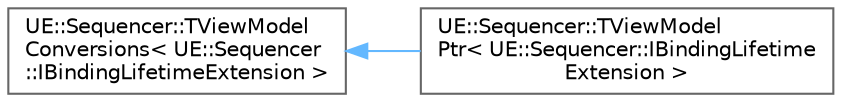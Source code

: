 digraph "Graphical Class Hierarchy"
{
 // INTERACTIVE_SVG=YES
 // LATEX_PDF_SIZE
  bgcolor="transparent";
  edge [fontname=Helvetica,fontsize=10,labelfontname=Helvetica,labelfontsize=10];
  node [fontname=Helvetica,fontsize=10,shape=box,height=0.2,width=0.4];
  rankdir="LR";
  Node0 [id="Node000000",label="UE::Sequencer::TViewModel\lConversions\< UE::Sequencer\l::IBindingLifetimeExtension \>",height=0.2,width=0.4,color="grey40", fillcolor="white", style="filled",URL="$da/d62/structUE_1_1Sequencer_1_1TViewModelConversions.html",tooltip=" "];
  Node0 -> Node1 [id="edge9731_Node000000_Node000001",dir="back",color="steelblue1",style="solid",tooltip=" "];
  Node1 [id="Node000001",label="UE::Sequencer::TViewModel\lPtr\< UE::Sequencer::IBindingLifetime\lExtension \>",height=0.2,width=0.4,color="grey40", fillcolor="white", style="filled",URL="$df/d5a/structUE_1_1Sequencer_1_1TViewModelPtr.html",tooltip=" "];
}
